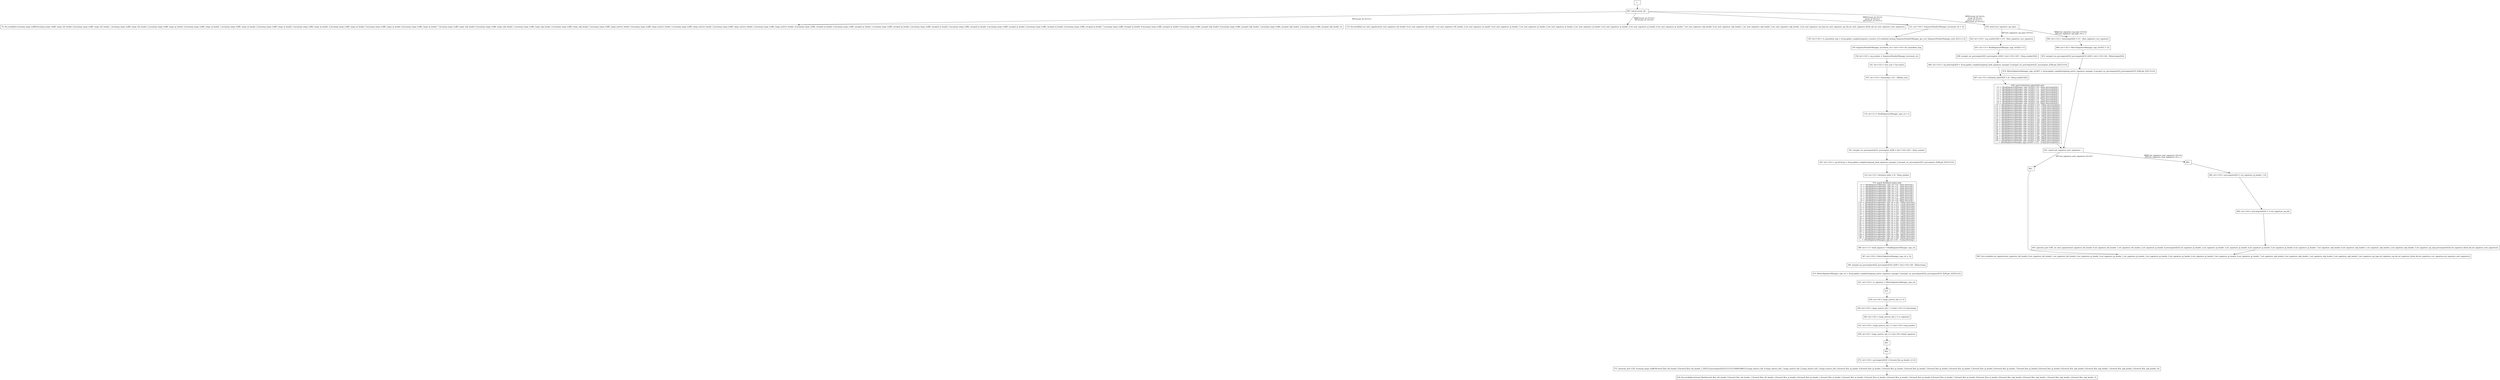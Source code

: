 digraph G {
  "1: " [shape=box, ];
  "74: Sys.invalidate.incoming_tango_traffic(incoming_tango_traffic_tango_eth_header_0,incoming_tango_traffic_tango_eth_header_1,incoming_tango_traffic_tango_eth_header_2,incoming_tango_traffic_tango_ip_header_0,incoming_tango_traffic_tango_ip_header_1,incoming_tango_traffic_tango_ip_header_2,incoming_tango_traffic_tango_ip_header_3,incoming_tango_traffic_tango_ip_header_4,incoming_tango_traffic_tango_ip_header_5,incoming_tango_traffic_tango_ip_header_6,incoming_tango_traffic_tango_ip_header_7,incoming_tango_traffic_tango_udp_header_0,incoming_tango_traffic_tango_udp_header_1,incoming_tango_traffic_tango_udp_header_2,incoming_tango_traffic_tango_udp_header_3,incoming_tango_traffic_tango_metrics_header_0,incoming_tango_traffic_tango_metrics_header_1,incoming_tango_traffic_tango_metrics_header_2,incoming_tango_traffic_tango_metrics_header_3,incoming_tango_traffic_tango_metrics_header_4,incoming_tango_traffic_encaped_ip_header_0,incoming_tango_traffic_encaped_ip_header_1,incoming_tango_traffic_encaped_ip_header_2,incoming_tango_traffic_encaped_ip_header_3,incoming_tango_traffic_encaped_ip_header_4,incoming_tango_traffic_encaped_ip_header_5,incoming_tango_traffic_encaped_ip_header_6,incoming_tango_traffic_encaped_ip_header_7,incoming_tango_traffic_encaped_ip_header_8,incoming_tango_traffic_encaped_ip_header_9,incoming_tango_traffic_encaped_udp_header_0,incoming_tango_traffic_encaped_udp_header_1,incoming_tango_traffic_encaped_udp_header_2,incoming_tango_traffic_encaped_udp_header_3);" [
  shape=box, ];
  "115: Sys.invalidate.set_next_signature(set_next_signature_eth_header_0,set_next_signature_eth_header_1,set_next_signature_eth_header_2,set_next_signature_ip_header_0,set_next_signature_ip_header_1,set_next_signature_ip_header_2,set_next_signature_ip_header_3,set_next_signature_ip_header_4,set_next_signature_ip_header_5,set_next_signature_ip_header_6,set_next_signature_ip_header_7,set_next_signature_udp_header_0,set_next_signature_udp_header_1,set_next_signature_udp_header_2,set_next_signature_udp_header_3,set_next_signature_sig_type,set_next_signature_sig_idx,set_next_signature_block_idx,set_next_signature_next_signature);" [
  shape=box, ];
  "121: int<<16>> SequenceNumberManager_increment_ret = 32;" [shape=box, ];
  "145: int<<16>> to_immediate_tmp = Array.update_complex(sequence_counters_0,0,combined_memop_SequenceNumberManager_get_curr_SequenceNumberManager_next_4231,0,1,0);" [
  shape=box, ];
  "150: SequenceNumberManager_increment_ret = (int<<16>>)to_immediate_tmp;" [
  shape=box, ];
  "156: int<<16>> seq_number = SequenceNumberManager_increment_ret;" [
  shape=box, ];
  "161: int<<32>> time_now = Sys.time();" [shape=box, ];
  "167: int<<12>> timestamp = [31 : 20]time_now;" [shape=box, ];
  "174: int<<1>> BookSignatureManager_sign_ret = 0;" [shape=box, ];
  "181: merged_var_precompute4221_precompute_4248 = (int<<16>>)[15 : 5]seq_number;" [
  shape=box, ];
  "203: int<<32>> sig_bitstring = Array.update_complex(outgoing_book_signature_manager_0,merged_var_precompute4221_precompute_4248,get_4235,0,0,0);" [
  shape=box, ];
  "210: int<<5>> bitwhack_index = [4 : 0]seq_number;" [shape=box, ];
  "373: match (bitwhack_index) with
| 0 -> {BookSignatureManager_sign_ret = [0 : 0]sig_bitstring;}
| 1 -> {BookSignatureManager_sign_ret = [1 : 1]sig_bitstring;}
| 2 -> {BookSignatureManager_sign_ret = [2 : 2]sig_bitstring;}
| 3 -> {BookSignatureManager_sign_ret = [3 : 3]sig_bitstring;}
| 4 -> {BookSignatureManager_sign_ret = [4 : 4]sig_bitstring;}
| 5 -> {BookSignatureManager_sign_ret = [5 : 5]sig_bitstring;}
| 6 -> {BookSignatureManager_sign_ret = [6 : 6]sig_bitstring;}
| 7 -> {BookSignatureManager_sign_ret = [7 : 7]sig_bitstring;}
| 8 -> {BookSignatureManager_sign_ret = [8 : 8]sig_bitstring;}
| 9 -> {BookSignatureManager_sign_ret = [9 : 9]sig_bitstring;}
| 10 -> {BookSignatureManager_sign_ret = [10 : 10]sig_bitstring;}
| 11 -> {BookSignatureManager_sign_ret = [11 : 11]sig_bitstring;}
| 12 -> {BookSignatureManager_sign_ret = [12 : 12]sig_bitstring;}
| 13 -> {BookSignatureManager_sign_ret = [13 : 13]sig_bitstring;}
| 14 -> {BookSignatureManager_sign_ret = [14 : 14]sig_bitstring;}
| 15 -> {BookSignatureManager_sign_ret = [15 : 15]sig_bitstring;}
| 16 -> {BookSignatureManager_sign_ret = [16 : 16]sig_bitstring;}
| 17 -> {BookSignatureManager_sign_ret = [17 : 17]sig_bitstring;}
| 18 -> {BookSignatureManager_sign_ret = [18 : 18]sig_bitstring;}
| 19 -> {BookSignatureManager_sign_ret = [19 : 19]sig_bitstring;}
| 20 -> {BookSignatureManager_sign_ret = [20 : 20]sig_bitstring;}
| 21 -> {BookSignatureManager_sign_ret = [21 : 21]sig_bitstring;}
| 22 -> {BookSignatureManager_sign_ret = [22 : 22]sig_bitstring;}
| 23 -> {BookSignatureManager_sign_ret = [23 : 23]sig_bitstring;}
| 24 -> {BookSignatureManager_sign_ret = [24 : 24]sig_bitstring;}
| 25 -> {BookSignatureManager_sign_ret = [25 : 25]sig_bitstring;}
| 26 -> {BookSignatureManager_sign_ret = [26 : 26]sig_bitstring;}
| 27 -> {BookSignatureManager_sign_ret = [27 : 27]sig_bitstring;}
| 28 -> {BookSignatureManager_sign_ret = [28 : 28]sig_bitstring;}
| 29 -> {BookSignatureManager_sign_ret = [29 : 29]sig_bitstring;}
| 30 -> {BookSignatureManager_sign_ret = [30 : 30]sig_bitstring;}
| _ -> {BookSignatureManager_sign_ret = [31 : 31]sig_bitstring;}" [
  shape=box, ];
  "380: int<<1>> book_signature = BookSignatureManager_sign_ret;" [shape=box, ];
  "387: int<<32>> MetricSignatureManager_sign_ret = 32;" [shape=box, ];
  "394: merged_var_precompute4222_precompute4219_4249 = (int<<16>>)[4 : 0]timestamp;" [
  shape=box, ];
  "415: MetricSignatureManager_sign_ret = Array.update_complex(outgoing_metric_signature_manager_0,merged_var_precompute4222_precompute4219_4249,get_4239,0,0,0);" [
  shape=box, ];
  "421: int<<32>> ts_signature = MetricSignatureManager_sign_ret;" [shape=box,
                                                                    ];
  "423: " [shape=box, ];
  "429: int<<8>> tango_metrics_hdr_0 = 0;" [shape=box, ];
  "439: int<<16>> tango_metrics_hdr_1 = hash<<16>>(1,timestamp);" [shape=box, ];
  "444: int<<32>> tango_metrics_hdr_2 = ts_signature;" [shape=box, ];
  "451: int<<16>> tango_metrics_hdr_3 = (int<<16>>)seq_number;" [shape=box, ];
  "458: int<<8>> tango_metrics_hdr_4 = (int<<8>>)book_signature;" [shape=box, ];
  "461: " [shape=box, ];
  "462: " [shape=box, ];
  "472: int<<16>> precompute4220 = forward_flow_ip_header_2+18;" [shape=box, ];
  "571: generate_port (128, incoming_tango_traffic(forward_flow_eth_header_0,forward_flow_eth_header_1,34525,0,precompute4220,0,0,0,0,0,0,8080,8080,0,0,tango_metrics_hdr_0,tango_metrics_hdr_1,tango_metrics_hdr_2,tango_metrics_hdr_3,tango_metrics_hdr_4,forward_flow_ip_header_0,forward_flow_ip_header_1,forward_flow_ip_header_2,forward_flow_ip_header_3,forward_flow_ip_header_4,forward_flow_ip_header_5,forward_flow_ip_header_6,forward_flow_ip_header_7,forward_flow_ip_header_8,forward_flow_ip_header_9,forward_flow_udp_header_0,forward_flow_udp_header_1,forward_flow_udp_header_2,forward_flow_udp_header_3));" [
  shape=box, ];
  "616: Sys.invalidate.forward_flow(forward_flow_eth_header_0,forward_flow_eth_header_1,forward_flow_eth_header_2,forward_flow_ip_header_0,forward_flow_ip_header_1,forward_flow_ip_header_2,forward_flow_ip_header_3,forward_flow_ip_header_4,forward_flow_ip_header_5,forward_flow_ip_header_6,forward_flow_ip_header_7,forward_flow_ip_header_8,forward_flow_ip_header_9,forward_flow_udp_header_0,forward_flow_udp_header_1,forward_flow_udp_header_2,forward_flow_udp_header_3);" [
  shape=box, ];
  "625: int<<16>> seq_number3422 = [15 : 0]set_signature_curr_signature;" [
  shape=box, ];
  "631: int<<1>> BookSignatureManager_sign_ret3423 = 0;" [shape=box, ];
  "638: merged_var_precompute4221_precompute_4248 = (int<<16>>)[15 : 5]seq_number3422;" [
  shape=box, ];
  "660: int<<32>> sig_bitstring3424 = Array.update_complex(outgoing_book_signature_manager_0,merged_var_precompute4221_precompute_4248,get_4243,0,0,0);" [
  shape=box, ];
  "667: int<<5>> bitwhack_index3425 = [4 : 0]seq_number3422;" [shape=box, ];
  "830: match (bitwhack_index3425) with
| 0 -> {BookSignatureManager_sign_ret3423 = [0 : 0]sig_bitstring3424;}
| 1 -> {BookSignatureManager_sign_ret3423 = [1 : 1]sig_bitstring3424;}
| 2 -> {BookSignatureManager_sign_ret3423 = [2 : 2]sig_bitstring3424;}
| 3 -> {BookSignatureManager_sign_ret3423 = [3 : 3]sig_bitstring3424;}
| 4 -> {BookSignatureManager_sign_ret3423 = [4 : 4]sig_bitstring3424;}
| 5 -> {BookSignatureManager_sign_ret3423 = [5 : 5]sig_bitstring3424;}
| 6 -> {BookSignatureManager_sign_ret3423 = [6 : 6]sig_bitstring3424;}
| 7 -> {BookSignatureManager_sign_ret3423 = [7 : 7]sig_bitstring3424;}
| 8 -> {BookSignatureManager_sign_ret3423 = [8 : 8]sig_bitstring3424;}
| 9 -> {BookSignatureManager_sign_ret3423 = [9 : 9]sig_bitstring3424;}
| 10 -> {BookSignatureManager_sign_ret3423 = [10 : 10]sig_bitstring3424;}
| 11 -> {BookSignatureManager_sign_ret3423 = [11 : 11]sig_bitstring3424;}
| 12 -> {BookSignatureManager_sign_ret3423 = [12 : 12]sig_bitstring3424;}
| 13 -> {BookSignatureManager_sign_ret3423 = [13 : 13]sig_bitstring3424;}
| 14 -> {BookSignatureManager_sign_ret3423 = [14 : 14]sig_bitstring3424;}
| 15 -> {BookSignatureManager_sign_ret3423 = [15 : 15]sig_bitstring3424;}
| 16 -> {BookSignatureManager_sign_ret3423 = [16 : 16]sig_bitstring3424;}
| 17 -> {BookSignatureManager_sign_ret3423 = [17 : 17]sig_bitstring3424;}
| 18 -> {BookSignatureManager_sign_ret3423 = [18 : 18]sig_bitstring3424;}
| 19 -> {BookSignatureManager_sign_ret3423 = [19 : 19]sig_bitstring3424;}
| 20 -> {BookSignatureManager_sign_ret3423 = [20 : 20]sig_bitstring3424;}
| 21 -> {BookSignatureManager_sign_ret3423 = [21 : 21]sig_bitstring3424;}
| 22 -> {BookSignatureManager_sign_ret3423 = [22 : 22]sig_bitstring3424;}
| 23 -> {BookSignatureManager_sign_ret3423 = [23 : 23]sig_bitstring3424;}
| 24 -> {BookSignatureManager_sign_ret3423 = [24 : 24]sig_bitstring3424;}
| 25 -> {BookSignatureManager_sign_ret3423 = [25 : 25]sig_bitstring3424;}
| 26 -> {BookSignatureManager_sign_ret3423 = [26 : 26]sig_bitstring3424;}
| 27 -> {BookSignatureManager_sign_ret3423 = [27 : 27]sig_bitstring3424;}
| 28 -> {BookSignatureManager_sign_ret3423 = [28 : 28]sig_bitstring3424;}
| 29 -> {BookSignatureManager_sign_ret3423 = [29 : 29]sig_bitstring3424;}
| 30 -> {BookSignatureManager_sign_ret3423 = [30 : 30]sig_bitstring3424;}
| _ -> {BookSignatureManager_sign_ret3423 = [31 : 31]sig_bitstring3424;}" [
  shape=box, ];
  "840: int<<12>> timestamp3426 = [11 : 0]set_signature_curr_signature;" [
  shape=box, ];
  "846: int<<32>> MetricSignatureManager_sign_ret3427 = 32;" [shape=box, ];
  "853: merged_var_precompute4222_precompute4219_4249 = (int<<16>>)[4 : 0]timestamp3426;" [
  shape=box, ];
  "874: MetricSignatureManager_sign_ret3427 = Array.update_complex(outgoing_metric_signature_manager_0,merged_var_precompute4222_precompute4219_4249,get_4247,0,0,0);" [
  shape=box, ];
  "878: match (set_signature_sig_type) ...
" [shape=box, ];
  "881: " [shape=box, ];
  "882: " [shape=box, ];
  "892: int<<16>> precompute4223 = set_signature_ip_header_1-32;" [shape=box, ];
  "902: int<<16>> precompute4224 = 1+set_signature_sig_idx;" [shape=box, ];
  "947: generate_port (196, set_next_signature(set_signature_eth_header_0,set_signature_eth_header_1,set_signature_eth_header_2,set_signature_ip_header_0,precompute4223,set_signature_ip_header_2,set_signature_ip_header_3,set_signature_ip_header_4,set_signature_ip_header_5,set_signature_ip_header_6,set_signature_ip_header_7,set_signature_udp_header_0,set_signature_udp_header_1,set_signature_udp_header_2,set_signature_udp_header_3,set_signature_sig_type,precompute4224,set_signature_block_idx,set_signature_next_signature));" [
  shape=box, ];
  "951: match (set_signature_next_signature) ...
" [shape=box, ];
  "995: Sys.invalidate.set_signature(set_signature_eth_header_0,set_signature_eth_header_1,set_signature_eth_header_2,set_signature_ip_header_0,set_signature_ip_header_1,set_signature_ip_header_2,set_signature_ip_header_3,set_signature_ip_header_4,set_signature_ip_header_5,set_signature_ip_header_6,set_signature_ip_header_7,set_signature_udp_header_0,set_signature_udp_header_1,set_signature_udp_header_2,set_signature_udp_header_3,set_signature_sig_type,set_signature_sig_idx,set_signature_block_idx,set_signature_curr_signature,set_signature_next_signature);" [
  shape=box, ];
  "997: match (event_id) ...
" [shape=box, ];
  
  
  "1: " -> "997: match (event_id) ...
" [label="", ];
  "121: int<<16>> SequenceNumberManager_increment_ret = 32;" -> "145: int<<16>> to_immediate_tmp = Array.update_complex(sequence_counters_0,0,combined_memop_SequenceNumberManager_get_curr_SequenceNumberManager_next_4231,0,1,0);" [
  label="", ];
  "145: int<<16>> to_immediate_tmp = Array.update_complex(sequence_counters_0,0,combined_memop_SequenceNumberManager_get_curr_SequenceNumberManager_next_4231,0,1,0);" -> "150: SequenceNumberManager_increment_ret = (int<<16>>)to_immediate_tmp;" [
  label="", ];
  "150: SequenceNumberManager_increment_ret = (int<<16>>)to_immediate_tmp;" -> "156: int<<16>> seq_number = SequenceNumberManager_increment_ret;" [
  label="", ];
  "156: int<<16>> seq_number = SequenceNumberManager_increment_ret;" -> "161: int<<32>> time_now = Sys.time();" [
  label="", ];
  "161: int<<32>> time_now = Sys.time();" -> "167: int<<12>> timestamp = [31 : 20]time_now;" [
  label="", ];
  "167: int<<12>> timestamp = [31 : 20]time_now;" -> "174: int<<1>> BookSignatureManager_sign_ret = 0;" [
  label="", ];
  "174: int<<1>> BookSignatureManager_sign_ret = 0;" -> "181: merged_var_precompute4221_precompute_4248 = (int<<16>>)[15 : 5]seq_number;" [
  label="", ];
  "181: merged_var_precompute4221_precompute_4248 = (int<<16>>)[15 : 5]seq_number;" -> "203: int<<32>> sig_bitstring = Array.update_complex(outgoing_book_signature_manager_0,merged_var_precompute4221_precompute_4248,get_4235,0,0,0);" [
  label="", ];
  "203: int<<32>> sig_bitstring = Array.update_complex(outgoing_book_signature_manager_0,merged_var_precompute4221_precompute_4248,get_4235,0,0,0);" -> "210: int<<5>> bitwhack_index = [4 : 0]seq_number;" [
  label="", ];
  "210: int<<5>> bitwhack_index = [4 : 0]seq_number;" -> "373: match (bitwhack_index) with
| 0 -> {BookSignatureManager_sign_ret = [0 : 0]sig_bitstring;}
| 1 -> {BookSignatureManager_sign_ret = [1 : 1]sig_bitstring;}
| 2 -> {BookSignatureManager_sign_ret = [2 : 2]sig_bitstring;}
| 3 -> {BookSignatureManager_sign_ret = [3 : 3]sig_bitstring;}
| 4 -> {BookSignatureManager_sign_ret = [4 : 4]sig_bitstring;}
| 5 -> {BookSignatureManager_sign_ret = [5 : 5]sig_bitstring;}
| 6 -> {BookSignatureManager_sign_ret = [6 : 6]sig_bitstring;}
| 7 -> {BookSignatureManager_sign_ret = [7 : 7]sig_bitstring;}
| 8 -> {BookSignatureManager_sign_ret = [8 : 8]sig_bitstring;}
| 9 -> {BookSignatureManager_sign_ret = [9 : 9]sig_bitstring;}
| 10 -> {BookSignatureManager_sign_ret = [10 : 10]sig_bitstring;}
| 11 -> {BookSignatureManager_sign_ret = [11 : 11]sig_bitstring;}
| 12 -> {BookSignatureManager_sign_ret = [12 : 12]sig_bitstring;}
| 13 -> {BookSignatureManager_sign_ret = [13 : 13]sig_bitstring;}
| 14 -> {BookSignatureManager_sign_ret = [14 : 14]sig_bitstring;}
| 15 -> {BookSignatureManager_sign_ret = [15 : 15]sig_bitstring;}
| 16 -> {BookSignatureManager_sign_ret = [16 : 16]sig_bitstring;}
| 17 -> {BookSignatureManager_sign_ret = [17 : 17]sig_bitstring;}
| 18 -> {BookSignatureManager_sign_ret = [18 : 18]sig_bitstring;}
| 19 -> {BookSignatureManager_sign_ret = [19 : 19]sig_bitstring;}
| 20 -> {BookSignatureManager_sign_ret = [20 : 20]sig_bitstring;}
| 21 -> {BookSignatureManager_sign_ret = [21 : 21]sig_bitstring;}
| 22 -> {BookSignatureManager_sign_ret = [22 : 22]sig_bitstring;}
| 23 -> {BookSignatureManager_sign_ret = [23 : 23]sig_bitstring;}
| 24 -> {BookSignatureManager_sign_ret = [24 : 24]sig_bitstring;}
| 25 -> {BookSignatureManager_sign_ret = [25 : 25]sig_bitstring;}
| 26 -> {BookSignatureManager_sign_ret = [26 : 26]sig_bitstring;}
| 27 -> {BookSignatureManager_sign_ret = [27 : 27]sig_bitstring;}
| 28 -> {BookSignatureManager_sign_ret = [28 : 28]sig_bitstring;}
| 29 -> {BookSignatureManager_sign_ret = [29 : 29]sig_bitstring;}
| 30 -> {BookSignatureManager_sign_ret = [30 : 30]sig_bitstring;}
| _ -> {BookSignatureManager_sign_ret = [31 : 31]sig_bitstring;}" [
  label="", ];
  "373: match (bitwhack_index) with
| 0 -> {BookSignatureManager_sign_ret = [0 : 0]sig_bitstring;}
| 1 -> {BookSignatureManager_sign_ret = [1 : 1]sig_bitstring;}
| 2 -> {BookSignatureManager_sign_ret = [2 : 2]sig_bitstring;}
| 3 -> {BookSignatureManager_sign_ret = [3 : 3]sig_bitstring;}
| 4 -> {BookSignatureManager_sign_ret = [4 : 4]sig_bitstring;}
| 5 -> {BookSignatureManager_sign_ret = [5 : 5]sig_bitstring;}
| 6 -> {BookSignatureManager_sign_ret = [6 : 6]sig_bitstring;}
| 7 -> {BookSignatureManager_sign_ret = [7 : 7]sig_bitstring;}
| 8 -> {BookSignatureManager_sign_ret = [8 : 8]sig_bitstring;}
| 9 -> {BookSignatureManager_sign_ret = [9 : 9]sig_bitstring;}
| 10 -> {BookSignatureManager_sign_ret = [10 : 10]sig_bitstring;}
| 11 -> {BookSignatureManager_sign_ret = [11 : 11]sig_bitstring;}
| 12 -> {BookSignatureManager_sign_ret = [12 : 12]sig_bitstring;}
| 13 -> {BookSignatureManager_sign_ret = [13 : 13]sig_bitstring;}
| 14 -> {BookSignatureManager_sign_ret = [14 : 14]sig_bitstring;}
| 15 -> {BookSignatureManager_sign_ret = [15 : 15]sig_bitstring;}
| 16 -> {BookSignatureManager_sign_ret = [16 : 16]sig_bitstring;}
| 17 -> {BookSignatureManager_sign_ret = [17 : 17]sig_bitstring;}
| 18 -> {BookSignatureManager_sign_ret = [18 : 18]sig_bitstring;}
| 19 -> {BookSignatureManager_sign_ret = [19 : 19]sig_bitstring;}
| 20 -> {BookSignatureManager_sign_ret = [20 : 20]sig_bitstring;}
| 21 -> {BookSignatureManager_sign_ret = [21 : 21]sig_bitstring;}
| 22 -> {BookSignatureManager_sign_ret = [22 : 22]sig_bitstring;}
| 23 -> {BookSignatureManager_sign_ret = [23 : 23]sig_bitstring;}
| 24 -> {BookSignatureManager_sign_ret = [24 : 24]sig_bitstring;}
| 25 -> {BookSignatureManager_sign_ret = [25 : 25]sig_bitstring;}
| 26 -> {BookSignatureManager_sign_ret = [26 : 26]sig_bitstring;}
| 27 -> {BookSignatureManager_sign_ret = [27 : 27]sig_bitstring;}
| 28 -> {BookSignatureManager_sign_ret = [28 : 28]sig_bitstring;}
| 29 -> {BookSignatureManager_sign_ret = [29 : 29]sig_bitstring;}
| 30 -> {BookSignatureManager_sign_ret = [30 : 30]sig_bitstring;}
| _ -> {BookSignatureManager_sign_ret = [31 : 31]sig_bitstring;}" -> "380: int<<1>> book_signature = BookSignatureManager_sign_ret;" [
  label="", ];
  "380: int<<1>> book_signature = BookSignatureManager_sign_ret;" -> "387: int<<32>> MetricSignatureManager_sign_ret = 32;" [
  label="", ];
  "387: int<<32>> MetricSignatureManager_sign_ret = 32;" -> "394: merged_var_precompute4222_precompute4219_4249 = (int<<16>>)[4 : 0]timestamp;" [
  label="", ];
  "394: merged_var_precompute4222_precompute4219_4249 = (int<<16>>)[4 : 0]timestamp;" -> "415: MetricSignatureManager_sign_ret = Array.update_complex(outgoing_metric_signature_manager_0,merged_var_precompute4222_precompute4219_4249,get_4239,0,0,0);" [
  label="", ];
  "415: MetricSignatureManager_sign_ret = Array.update_complex(outgoing_metric_signature_manager_0,merged_var_precompute4222_precompute4219_4249,get_4239,0,0,0);" -> "421: int<<32>> ts_signature = MetricSignatureManager_sign_ret;" [
  label="", ];
  "421: int<<32>> ts_signature = MetricSignatureManager_sign_ret;" -> "423: " [
  label="", ];
  "423: " -> "429: int<<8>> tango_metrics_hdr_0 = 0;" [label="", ];
  "429: int<<8>> tango_metrics_hdr_0 = 0;" -> "439: int<<16>> tango_metrics_hdr_1 = hash<<16>>(1,timestamp);" [
  label="", ];
  "439: int<<16>> tango_metrics_hdr_1 = hash<<16>>(1,timestamp);" -> "444: int<<32>> tango_metrics_hdr_2 = ts_signature;" [
  label="", ];
  "444: int<<32>> tango_metrics_hdr_2 = ts_signature;" -> "451: int<<16>> tango_metrics_hdr_3 = (int<<16>>)seq_number;" [
  label="", ];
  "451: int<<16>> tango_metrics_hdr_3 = (int<<16>>)seq_number;" -> "458: int<<8>> tango_metrics_hdr_4 = (int<<8>>)book_signature;" [
  label="", ];
  "458: int<<8>> tango_metrics_hdr_4 = (int<<8>>)book_signature;" -> "461: " [
  label="", ];
  "461: " -> "462: " [label="", ];
  "462: " -> "472: int<<16>> precompute4220 = forward_flow_ip_header_2+18;" [
  label="", ];
  "472: int<<16>> precompute4220 = forward_flow_ip_header_2+18;" -> "571: generate_port (128, incoming_tango_traffic(forward_flow_eth_header_0,forward_flow_eth_header_1,34525,0,precompute4220,0,0,0,0,0,0,8080,8080,0,0,tango_metrics_hdr_0,tango_metrics_hdr_1,tango_metrics_hdr_2,tango_metrics_hdr_3,tango_metrics_hdr_4,forward_flow_ip_header_0,forward_flow_ip_header_1,forward_flow_ip_header_2,forward_flow_ip_header_3,forward_flow_ip_header_4,forward_flow_ip_header_5,forward_flow_ip_header_6,forward_flow_ip_header_7,forward_flow_ip_header_8,forward_flow_ip_header_9,forward_flow_udp_header_0,forward_flow_udp_header_1,forward_flow_udp_header_2,forward_flow_udp_header_3));" [
  label="", ];
  "571: generate_port (128, incoming_tango_traffic(forward_flow_eth_header_0,forward_flow_eth_header_1,34525,0,precompute4220,0,0,0,0,0,0,8080,8080,0,0,tango_metrics_hdr_0,tango_metrics_hdr_1,tango_metrics_hdr_2,tango_metrics_hdr_3,tango_metrics_hdr_4,forward_flow_ip_header_0,forward_flow_ip_header_1,forward_flow_ip_header_2,forward_flow_ip_header_3,forward_flow_ip_header_4,forward_flow_ip_header_5,forward_flow_ip_header_6,forward_flow_ip_header_7,forward_flow_ip_header_8,forward_flow_ip_header_9,forward_flow_udp_header_0,forward_flow_udp_header_1,forward_flow_udp_header_2,forward_flow_udp_header_3));" -> "616: Sys.invalidate.forward_flow(forward_flow_eth_header_0,forward_flow_eth_header_1,forward_flow_eth_header_2,forward_flow_ip_header_0,forward_flow_ip_header_1,forward_flow_ip_header_2,forward_flow_ip_header_3,forward_flow_ip_header_4,forward_flow_ip_header_5,forward_flow_ip_header_6,forward_flow_ip_header_7,forward_flow_ip_header_8,forward_flow_ip_header_9,forward_flow_udp_header_0,forward_flow_udp_header_1,forward_flow_udp_header_2,forward_flow_udp_header_3);" [
  label="", ];
  "625: int<<16>> seq_number3422 = [15 : 0]set_signature_curr_signature;" -> "631: int<<1>> BookSignatureManager_sign_ret3423 = 0;" [
  label="", ];
  "631: int<<1>> BookSignatureManager_sign_ret3423 = 0;" -> "638: merged_var_precompute4221_precompute_4248 = (int<<16>>)[15 : 5]seq_number3422;" [
  label="", ];
  "638: merged_var_precompute4221_precompute_4248 = (int<<16>>)[15 : 5]seq_number3422;" -> "660: int<<32>> sig_bitstring3424 = Array.update_complex(outgoing_book_signature_manager_0,merged_var_precompute4221_precompute_4248,get_4243,0,0,0);" [
  label="", ];
  "660: int<<32>> sig_bitstring3424 = Array.update_complex(outgoing_book_signature_manager_0,merged_var_precompute4221_precompute_4248,get_4243,0,0,0);" -> "667: int<<5>> bitwhack_index3425 = [4 : 0]seq_number3422;" [
  label="", ];
  "667: int<<5>> bitwhack_index3425 = [4 : 0]seq_number3422;" -> "830: match (bitwhack_index3425) with
| 0 -> {BookSignatureManager_sign_ret3423 = [0 : 0]sig_bitstring3424;}
| 1 -> {BookSignatureManager_sign_ret3423 = [1 : 1]sig_bitstring3424;}
| 2 -> {BookSignatureManager_sign_ret3423 = [2 : 2]sig_bitstring3424;}
| 3 -> {BookSignatureManager_sign_ret3423 = [3 : 3]sig_bitstring3424;}
| 4 -> {BookSignatureManager_sign_ret3423 = [4 : 4]sig_bitstring3424;}
| 5 -> {BookSignatureManager_sign_ret3423 = [5 : 5]sig_bitstring3424;}
| 6 -> {BookSignatureManager_sign_ret3423 = [6 : 6]sig_bitstring3424;}
| 7 -> {BookSignatureManager_sign_ret3423 = [7 : 7]sig_bitstring3424;}
| 8 -> {BookSignatureManager_sign_ret3423 = [8 : 8]sig_bitstring3424;}
| 9 -> {BookSignatureManager_sign_ret3423 = [9 : 9]sig_bitstring3424;}
| 10 -> {BookSignatureManager_sign_ret3423 = [10 : 10]sig_bitstring3424;}
| 11 -> {BookSignatureManager_sign_ret3423 = [11 : 11]sig_bitstring3424;}
| 12 -> {BookSignatureManager_sign_ret3423 = [12 : 12]sig_bitstring3424;}
| 13 -> {BookSignatureManager_sign_ret3423 = [13 : 13]sig_bitstring3424;}
| 14 -> {BookSignatureManager_sign_ret3423 = [14 : 14]sig_bitstring3424;}
| 15 -> {BookSignatureManager_sign_ret3423 = [15 : 15]sig_bitstring3424;}
| 16 -> {BookSignatureManager_sign_ret3423 = [16 : 16]sig_bitstring3424;}
| 17 -> {BookSignatureManager_sign_ret3423 = [17 : 17]sig_bitstring3424;}
| 18 -> {BookSignatureManager_sign_ret3423 = [18 : 18]sig_bitstring3424;}
| 19 -> {BookSignatureManager_sign_ret3423 = [19 : 19]sig_bitstring3424;}
| 20 -> {BookSignatureManager_sign_ret3423 = [20 : 20]sig_bitstring3424;}
| 21 -> {BookSignatureManager_sign_ret3423 = [21 : 21]sig_bitstring3424;}
| 22 -> {BookSignatureManager_sign_ret3423 = [22 : 22]sig_bitstring3424;}
| 23 -> {BookSignatureManager_sign_ret3423 = [23 : 23]sig_bitstring3424;}
| 24 -> {BookSignatureManager_sign_ret3423 = [24 : 24]sig_bitstring3424;}
| 25 -> {BookSignatureManager_sign_ret3423 = [25 : 25]sig_bitstring3424;}
| 26 -> {BookSignatureManager_sign_ret3423 = [26 : 26]sig_bitstring3424;}
| 27 -> {BookSignatureManager_sign_ret3423 = [27 : 27]sig_bitstring3424;}
| 28 -> {BookSignatureManager_sign_ret3423 = [28 : 28]sig_bitstring3424;}
| 29 -> {BookSignatureManager_sign_ret3423 = [29 : 29]sig_bitstring3424;}
| 30 -> {BookSignatureManager_sign_ret3423 = [30 : 30]sig_bitstring3424;}
| _ -> {BookSignatureManager_sign_ret3423 = [31 : 31]sig_bitstring3424;}" [
  label="", ];
  "830: match (bitwhack_index3425) with
| 0 -> {BookSignatureManager_sign_ret3423 = [0 : 0]sig_bitstring3424;}
| 1 -> {BookSignatureManager_sign_ret3423 = [1 : 1]sig_bitstring3424;}
| 2 -> {BookSignatureManager_sign_ret3423 = [2 : 2]sig_bitstring3424;}
| 3 -> {BookSignatureManager_sign_ret3423 = [3 : 3]sig_bitstring3424;}
| 4 -> {BookSignatureManager_sign_ret3423 = [4 : 4]sig_bitstring3424;}
| 5 -> {BookSignatureManager_sign_ret3423 = [5 : 5]sig_bitstring3424;}
| 6 -> {BookSignatureManager_sign_ret3423 = [6 : 6]sig_bitstring3424;}
| 7 -> {BookSignatureManager_sign_ret3423 = [7 : 7]sig_bitstring3424;}
| 8 -> {BookSignatureManager_sign_ret3423 = [8 : 8]sig_bitstring3424;}
| 9 -> {BookSignatureManager_sign_ret3423 = [9 : 9]sig_bitstring3424;}
| 10 -> {BookSignatureManager_sign_ret3423 = [10 : 10]sig_bitstring3424;}
| 11 -> {BookSignatureManager_sign_ret3423 = [11 : 11]sig_bitstring3424;}
| 12 -> {BookSignatureManager_sign_ret3423 = [12 : 12]sig_bitstring3424;}
| 13 -> {BookSignatureManager_sign_ret3423 = [13 : 13]sig_bitstring3424;}
| 14 -> {BookSignatureManager_sign_ret3423 = [14 : 14]sig_bitstring3424;}
| 15 -> {BookSignatureManager_sign_ret3423 = [15 : 15]sig_bitstring3424;}
| 16 -> {BookSignatureManager_sign_ret3423 = [16 : 16]sig_bitstring3424;}
| 17 -> {BookSignatureManager_sign_ret3423 = [17 : 17]sig_bitstring3424;}
| 18 -> {BookSignatureManager_sign_ret3423 = [18 : 18]sig_bitstring3424;}
| 19 -> {BookSignatureManager_sign_ret3423 = [19 : 19]sig_bitstring3424;}
| 20 -> {BookSignatureManager_sign_ret3423 = [20 : 20]sig_bitstring3424;}
| 21 -> {BookSignatureManager_sign_ret3423 = [21 : 21]sig_bitstring3424;}
| 22 -> {BookSignatureManager_sign_ret3423 = [22 : 22]sig_bitstring3424;}
| 23 -> {BookSignatureManager_sign_ret3423 = [23 : 23]sig_bitstring3424;}
| 24 -> {BookSignatureManager_sign_ret3423 = [24 : 24]sig_bitstring3424;}
| 25 -> {BookSignatureManager_sign_ret3423 = [25 : 25]sig_bitstring3424;}
| 26 -> {BookSignatureManager_sign_ret3423 = [26 : 26]sig_bitstring3424;}
| 27 -> {BookSignatureManager_sign_ret3423 = [27 : 27]sig_bitstring3424;}
| 28 -> {BookSignatureManager_sign_ret3423 = [28 : 28]sig_bitstring3424;}
| 29 -> {BookSignatureManager_sign_ret3423 = [29 : 29]sig_bitstring3424;}
| 30 -> {BookSignatureManager_sign_ret3423 = [30 : 30]sig_bitstring3424;}
| _ -> {BookSignatureManager_sign_ret3423 = [31 : 31]sig_bitstring3424;}" -> "951: match (set_signature_next_signature) ...
" [
  label="", ];
  "840: int<<12>> timestamp3426 = [11 : 0]set_signature_curr_signature;" -> "846: int<<32>> MetricSignatureManager_sign_ret3427 = 32;" [
  label="", ];
  "846: int<<32>> MetricSignatureManager_sign_ret3427 = 32;" -> "853: merged_var_precompute4222_precompute4219_4249 = (int<<16>>)[4 : 0]timestamp3426;" [
  label="", ];
  "853: merged_var_precompute4222_precompute4219_4249 = (int<<16>>)[4 : 0]timestamp3426;" -> "874: MetricSignatureManager_sign_ret3427 = Array.update_complex(outgoing_metric_signature_manager_0,merged_var_precompute4222_precompute4219_4249,get_4247,0,0,0);" [
  label="", ];
  "874: MetricSignatureManager_sign_ret3427 = Array.update_complex(outgoing_metric_signature_manager_0,merged_var_precompute4222_precompute4219_4249,get_4247,0,0,0);" -> "951: match (set_signature_next_signature) ...
" [
  label="", ];
  "878: match (set_signature_sig_type) ...
" -> "625: int<<16>> seq_number3422 = [15 : 0]set_signature_curr_signature;" [
  label="HIT{set_signature_sig_type~0==0;}", ];
  "878: match (set_signature_sig_type) ...
" -> "840: int<<12>> timestamp3426 = [11 : 0]set_signature_curr_signature;" [
  label="MISS{set_signature_sig_type~0==0;}
HIT{set_signature_sig_type~0==_;}",
  ];
  "881: " -> "995: Sys.invalidate.set_signature(set_signature_eth_header_0,set_signature_eth_header_1,set_signature_eth_header_2,set_signature_ip_header_0,set_signature_ip_header_1,set_signature_ip_header_2,set_signature_ip_header_3,set_signature_ip_header_4,set_signature_ip_header_5,set_signature_ip_header_6,set_signature_ip_header_7,set_signature_udp_header_0,set_signature_udp_header_1,set_signature_udp_header_2,set_signature_udp_header_3,set_signature_sig_type,set_signature_sig_idx,set_signature_block_idx,set_signature_curr_signature,set_signature_next_signature);" [
  label="", ];
  "882: " -> "892: int<<16>> precompute4223 = set_signature_ip_header_1-32;" [
  label="", ];
  "892: int<<16>> precompute4223 = set_signature_ip_header_1-32;" -> "902: int<<16>> precompute4224 = 1+set_signature_sig_idx;" [
  label="", ];
  "902: int<<16>> precompute4224 = 1+set_signature_sig_idx;" -> "947: generate_port (196, set_next_signature(set_signature_eth_header_0,set_signature_eth_header_1,set_signature_eth_header_2,set_signature_ip_header_0,precompute4223,set_signature_ip_header_2,set_signature_ip_header_3,set_signature_ip_header_4,set_signature_ip_header_5,set_signature_ip_header_6,set_signature_ip_header_7,set_signature_udp_header_0,set_signature_udp_header_1,set_signature_udp_header_2,set_signature_udp_header_3,set_signature_sig_type,precompute4224,set_signature_block_idx,set_signature_next_signature));" [
  label="", ];
  "947: generate_port (196, set_next_signature(set_signature_eth_header_0,set_signature_eth_header_1,set_signature_eth_header_2,set_signature_ip_header_0,precompute4223,set_signature_ip_header_2,set_signature_ip_header_3,set_signature_ip_header_4,set_signature_ip_header_5,set_signature_ip_header_6,set_signature_ip_header_7,set_signature_udp_header_0,set_signature_udp_header_1,set_signature_udp_header_2,set_signature_udp_header_3,set_signature_sig_type,precompute4224,set_signature_block_idx,set_signature_next_signature));" -> "995: Sys.invalidate.set_signature(set_signature_eth_header_0,set_signature_eth_header_1,set_signature_eth_header_2,set_signature_ip_header_0,set_signature_ip_header_1,set_signature_ip_header_2,set_signature_ip_header_3,set_signature_ip_header_4,set_signature_ip_header_5,set_signature_ip_header_6,set_signature_ip_header_7,set_signature_udp_header_0,set_signature_udp_header_1,set_signature_udp_header_2,set_signature_udp_header_3,set_signature_sig_type,set_signature_sig_idx,set_signature_block_idx,set_signature_curr_signature,set_signature_next_signature);" [
  label="", ];
  "951: match (set_signature_next_signature) ...
" -> "881: " [label="HIT{set_signature_next_signature~0==0;}",
                                                               ];
  "951: match (set_signature_next_signature) ...
" -> "882: " [label="MISS{set_signature_next_signature~0==0;}
HIT{set_signature_next_signature~0==_;}",
                                                               ];
  "997: match (event_id) ...
" -> "74: Sys.invalidate.incoming_tango_traffic(incoming_tango_traffic_tango_eth_header_0,incoming_tango_traffic_tango_eth_header_1,incoming_tango_traffic_tango_eth_header_2,incoming_tango_traffic_tango_ip_header_0,incoming_tango_traffic_tango_ip_header_1,incoming_tango_traffic_tango_ip_header_2,incoming_tango_traffic_tango_ip_header_3,incoming_tango_traffic_tango_ip_header_4,incoming_tango_traffic_tango_ip_header_5,incoming_tango_traffic_tango_ip_header_6,incoming_tango_traffic_tango_ip_header_7,incoming_tango_traffic_tango_udp_header_0,incoming_tango_traffic_tango_udp_header_1,incoming_tango_traffic_tango_udp_header_2,incoming_tango_traffic_tango_udp_header_3,incoming_tango_traffic_tango_metrics_header_0,incoming_tango_traffic_tango_metrics_header_1,incoming_tango_traffic_tango_metrics_header_2,incoming_tango_traffic_tango_metrics_header_3,incoming_tango_traffic_tango_metrics_header_4,incoming_tango_traffic_encaped_ip_header_0,incoming_tango_traffic_encaped_ip_header_1,incoming_tango_traffic_encaped_ip_header_2,incoming_tango_traffic_encaped_ip_header_3,incoming_tango_traffic_encaped_ip_header_4,incoming_tango_traffic_encaped_ip_header_5,incoming_tango_traffic_encaped_ip_header_6,incoming_tango_traffic_encaped_ip_header_7,incoming_tango_traffic_encaped_ip_header_8,incoming_tango_traffic_encaped_ip_header_9,incoming_tango_traffic_encaped_udp_header_0,incoming_tango_traffic_encaped_udp_header_1,incoming_tango_traffic_encaped_udp_header_2,incoming_tango_traffic_encaped_udp_header_3);" [
  label="HIT{event_id~0==2;}", ];
  "997: match (event_id) ...
" -> "115: Sys.invalidate.set_next_signature(set_next_signature_eth_header_0,set_next_signature_eth_header_1,set_next_signature_eth_header_2,set_next_signature_ip_header_0,set_next_signature_ip_header_1,set_next_signature_ip_header_2,set_next_signature_ip_header_3,set_next_signature_ip_header_4,set_next_signature_ip_header_5,set_next_signature_ip_header_6,set_next_signature_ip_header_7,set_next_signature_udp_header_0,set_next_signature_udp_header_1,set_next_signature_udp_header_2,set_next_signature_udp_header_3,set_next_signature_sig_type,set_next_signature_sig_idx,set_next_signature_block_idx,set_next_signature_next_signature);" [
  label="MISS{event_id~0==2;}
HIT{event_id~0==4;}", ];
  "997: match (event_id) ...
" -> "121: int<<16>> SequenceNumberManager_increment_ret = 32;" [
  label="MISS{event_id~0==2;
event_id~0==4;}
HIT{event_id~0==1;}", ];
  "997: match (event_id) ...
" -> "878: match (set_signature_sig_type) ...
" [
  label="MISS{event_id~0==2;
event_id~0==4;
event_id~0==1;}
HIT{event_id~0==3;}",
  ];
  
  }